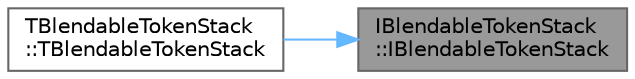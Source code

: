 digraph "IBlendableTokenStack::IBlendableTokenStack"
{
 // INTERACTIVE_SVG=YES
 // LATEX_PDF_SIZE
  bgcolor="transparent";
  edge [fontname=Helvetica,fontsize=10,labelfontname=Helvetica,labelfontsize=10];
  node [fontname=Helvetica,fontsize=10,shape=box,height=0.2,width=0.4];
  rankdir="RL";
  Node1 [id="Node000001",label="IBlendableTokenStack\l::IBlendableTokenStack",height=0.2,width=0.4,color="gray40", fillcolor="grey60", style="filled", fontcolor="black",tooltip="Constructor."];
  Node1 -> Node2 [id="edge1_Node000001_Node000002",dir="back",color="steelblue1",style="solid",tooltip=" "];
  Node2 [id="Node000002",label="TBlendableTokenStack\l::TBlendableTokenStack",height=0.2,width=0.4,color="grey40", fillcolor="white", style="filled",URL="$dd/d62/structTBlendableTokenStack.html#a5fd7ec3473538af2148f2f368c1a6e96",tooltip=" "];
}
